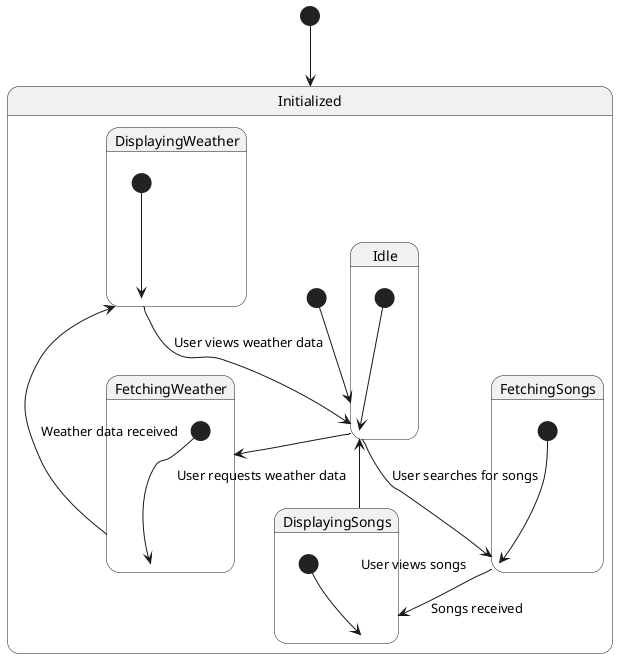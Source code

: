 @startuml
[*] --> Initialized

state Initialized {
  [*] --> Idle
  Idle --> FetchingWeather : User requests weather data
  FetchingWeather --> DisplayingWeather : Weather data received
  DisplayingWeather --> Idle : User views weather data
  Idle --> FetchingSongs : User searches for songs
  FetchingSongs --> DisplayingSongs : Songs received
  DisplayingSongs --> Idle : User views songs
}

state FetchingWeather {
  [*] --> FetchingWeather
}

state DisplayingWeather {
  [*] --> DisplayingWeather
}

state FetchingSongs {
  [*] --> FetchingSongs
}

state DisplayingSongs {
  [*] --> DisplayingSongs
}

state Idle {
  [*] --> Idle
}

@enduml